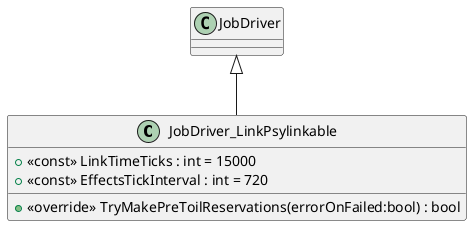 @startuml
class JobDriver_LinkPsylinkable {
    + <<const>> LinkTimeTicks : int = 15000
    + <<const>> EffectsTickInterval : int = 720
    + <<override>> TryMakePreToilReservations(errorOnFailed:bool) : bool
}
JobDriver <|-- JobDriver_LinkPsylinkable
@enduml
